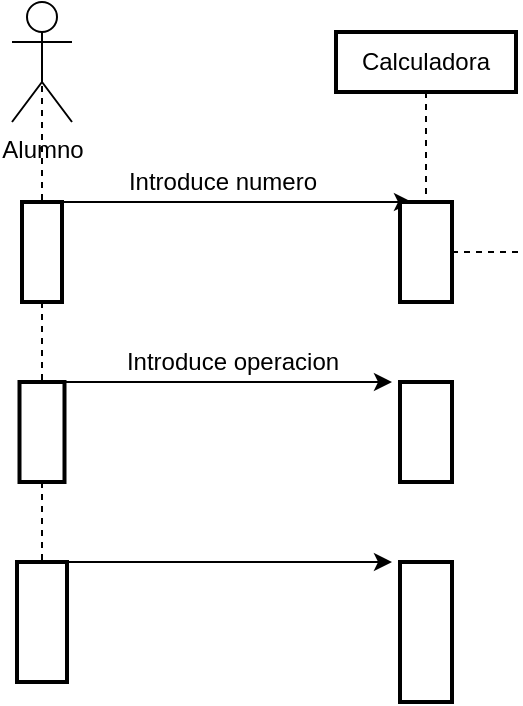 <mxfile>
    <diagram id="EYfFVso6rpM3E9fQzoQx" name="Página-1">
        <mxGraphModel dx="802" dy="567" grid="1" gridSize="10" guides="1" tooltips="1" connect="1" arrows="1" fold="1" page="1" pageScale="1" pageWidth="827" pageHeight="1169" math="0" shadow="0">
            <root>
                <mxCell id="0"/>
                <mxCell id="1" parent="0"/>
                <mxCell id="10" style="edgeStyle=none;html=1;exitX=0.5;exitY=1;exitDx=0;exitDy=0;entryX=0.5;entryY=0;entryDx=0;entryDy=0;endArrow=none;endFill=0;dashed=1;" edge="1" parent="1" source="2" target="9">
                    <mxGeometry relative="1" as="geometry"/>
                </mxCell>
                <mxCell id="2" value="Calculadora" style="shape=parallelogram;html=1;strokeWidth=2;perimeter=parallelogramPerimeter;whiteSpace=wrap;rounded=1;arcSize=0;size=0;" vertex="1" parent="1">
                    <mxGeometry x="372" y="105" width="90" height="30" as="geometry"/>
                </mxCell>
                <mxCell id="6" style="edgeStyle=none;html=1;exitX=0.5;exitY=0.5;exitDx=0;exitDy=0;exitPerimeter=0;entryX=0.5;entryY=0;entryDx=0;entryDy=0;dashed=1;endArrow=none;endFill=0;" edge="1" parent="1" source="3" target="5">
                    <mxGeometry relative="1" as="geometry"/>
                </mxCell>
                <mxCell id="3" value="Alumno" style="shape=umlActor;verticalLabelPosition=bottom;verticalAlign=top;html=1;" vertex="1" parent="1">
                    <mxGeometry x="210" y="90" width="30" height="60" as="geometry"/>
                </mxCell>
                <mxCell id="7" style="edgeStyle=none;html=1;exitX=1;exitY=0;exitDx=0;exitDy=0;endArrow=classic;endFill=1;" edge="1" parent="1" source="5">
                    <mxGeometry relative="1" as="geometry">
                        <mxPoint x="410" y="190" as="targetPoint"/>
                    </mxGeometry>
                </mxCell>
                <mxCell id="13" style="edgeStyle=none;html=1;exitX=0.5;exitY=1;exitDx=0;exitDy=0;dashed=1;endArrow=none;endFill=0;entryX=0.5;entryY=0;entryDx=0;entryDy=0;" edge="1" parent="1" source="5" target="14">
                    <mxGeometry relative="1" as="geometry">
                        <mxPoint x="225" y="270" as="targetPoint"/>
                    </mxGeometry>
                </mxCell>
                <mxCell id="5" value="" style="shape=parallelogram;html=1;strokeWidth=2;perimeter=parallelogramPerimeter;whiteSpace=wrap;rounded=1;arcSize=0;size=0;" vertex="1" parent="1">
                    <mxGeometry x="215" y="190" width="20" height="50" as="geometry"/>
                </mxCell>
                <mxCell id="8" value="Introduce numero" style="text;html=1;align=center;verticalAlign=middle;resizable=0;points=[];autosize=1;strokeColor=none;fillColor=none;" vertex="1" parent="1">
                    <mxGeometry x="260" y="170" width="110" height="20" as="geometry"/>
                </mxCell>
                <mxCell id="12" value="" style="edgeStyle=none;html=1;dashed=1;endArrow=none;endFill=0;" edge="1" parent="1" source="9">
                    <mxGeometry relative="1" as="geometry">
                        <mxPoint x="463" y="215" as="targetPoint"/>
                    </mxGeometry>
                </mxCell>
                <mxCell id="9" value="" style="shape=parallelogram;html=1;strokeWidth=2;perimeter=parallelogramPerimeter;whiteSpace=wrap;rounded=1;arcSize=0;size=0;" vertex="1" parent="1">
                    <mxGeometry x="404" y="190" width="26" height="50" as="geometry"/>
                </mxCell>
                <mxCell id="15" style="edgeStyle=none;html=1;exitX=1;exitY=0;exitDx=0;exitDy=0;endArrow=classic;endFill=1;" edge="1" parent="1" source="14">
                    <mxGeometry relative="1" as="geometry">
                        <mxPoint x="400" y="280" as="targetPoint"/>
                    </mxGeometry>
                </mxCell>
                <mxCell id="18" style="edgeStyle=none;html=1;exitX=0.5;exitY=1;exitDx=0;exitDy=0;endArrow=none;endFill=0;startArrow=none;startFill=0;dashed=1;entryX=0.5;entryY=0;entryDx=0;entryDy=0;" edge="1" parent="1" source="14" target="19">
                    <mxGeometry relative="1" as="geometry">
                        <mxPoint x="225" y="380" as="targetPoint"/>
                    </mxGeometry>
                </mxCell>
                <mxCell id="14" value="" style="shape=parallelogram;html=1;strokeWidth=2;perimeter=parallelogramPerimeter;whiteSpace=wrap;rounded=1;arcSize=0;size=0;" vertex="1" parent="1">
                    <mxGeometry x="213.75" y="280" width="22.5" height="50" as="geometry"/>
                </mxCell>
                <mxCell id="16" value="" style="shape=parallelogram;html=1;strokeWidth=2;perimeter=parallelogramPerimeter;whiteSpace=wrap;rounded=1;arcSize=0;size=0;" vertex="1" parent="1">
                    <mxGeometry x="404" y="280" width="26" height="50" as="geometry"/>
                </mxCell>
                <mxCell id="17" value="Introduce operacion" style="text;html=1;align=center;verticalAlign=middle;resizable=0;points=[];autosize=1;strokeColor=none;fillColor=none;" vertex="1" parent="1">
                    <mxGeometry x="260" y="260" width="120" height="20" as="geometry"/>
                </mxCell>
                <mxCell id="20" style="edgeStyle=none;html=1;exitX=1;exitY=0;exitDx=0;exitDy=0;startArrow=none;startFill=0;endArrow=classic;endFill=1;" edge="1" parent="1" source="19">
                    <mxGeometry relative="1" as="geometry">
                        <mxPoint x="400" y="370" as="targetPoint"/>
                    </mxGeometry>
                </mxCell>
                <mxCell id="19" value="" style="shape=parallelogram;html=1;strokeWidth=2;perimeter=parallelogramPerimeter;whiteSpace=wrap;rounded=1;arcSize=0;size=0;" vertex="1" parent="1">
                    <mxGeometry x="212.5" y="370" width="25" height="60" as="geometry"/>
                </mxCell>
                <mxCell id="21" value="" style="shape=parallelogram;html=1;strokeWidth=2;perimeter=parallelogramPerimeter;whiteSpace=wrap;rounded=1;arcSize=0;size=0;" vertex="1" parent="1">
                    <mxGeometry x="404" y="370" width="26" height="70" as="geometry"/>
                </mxCell>
            </root>
        </mxGraphModel>
    </diagram>
</mxfile>